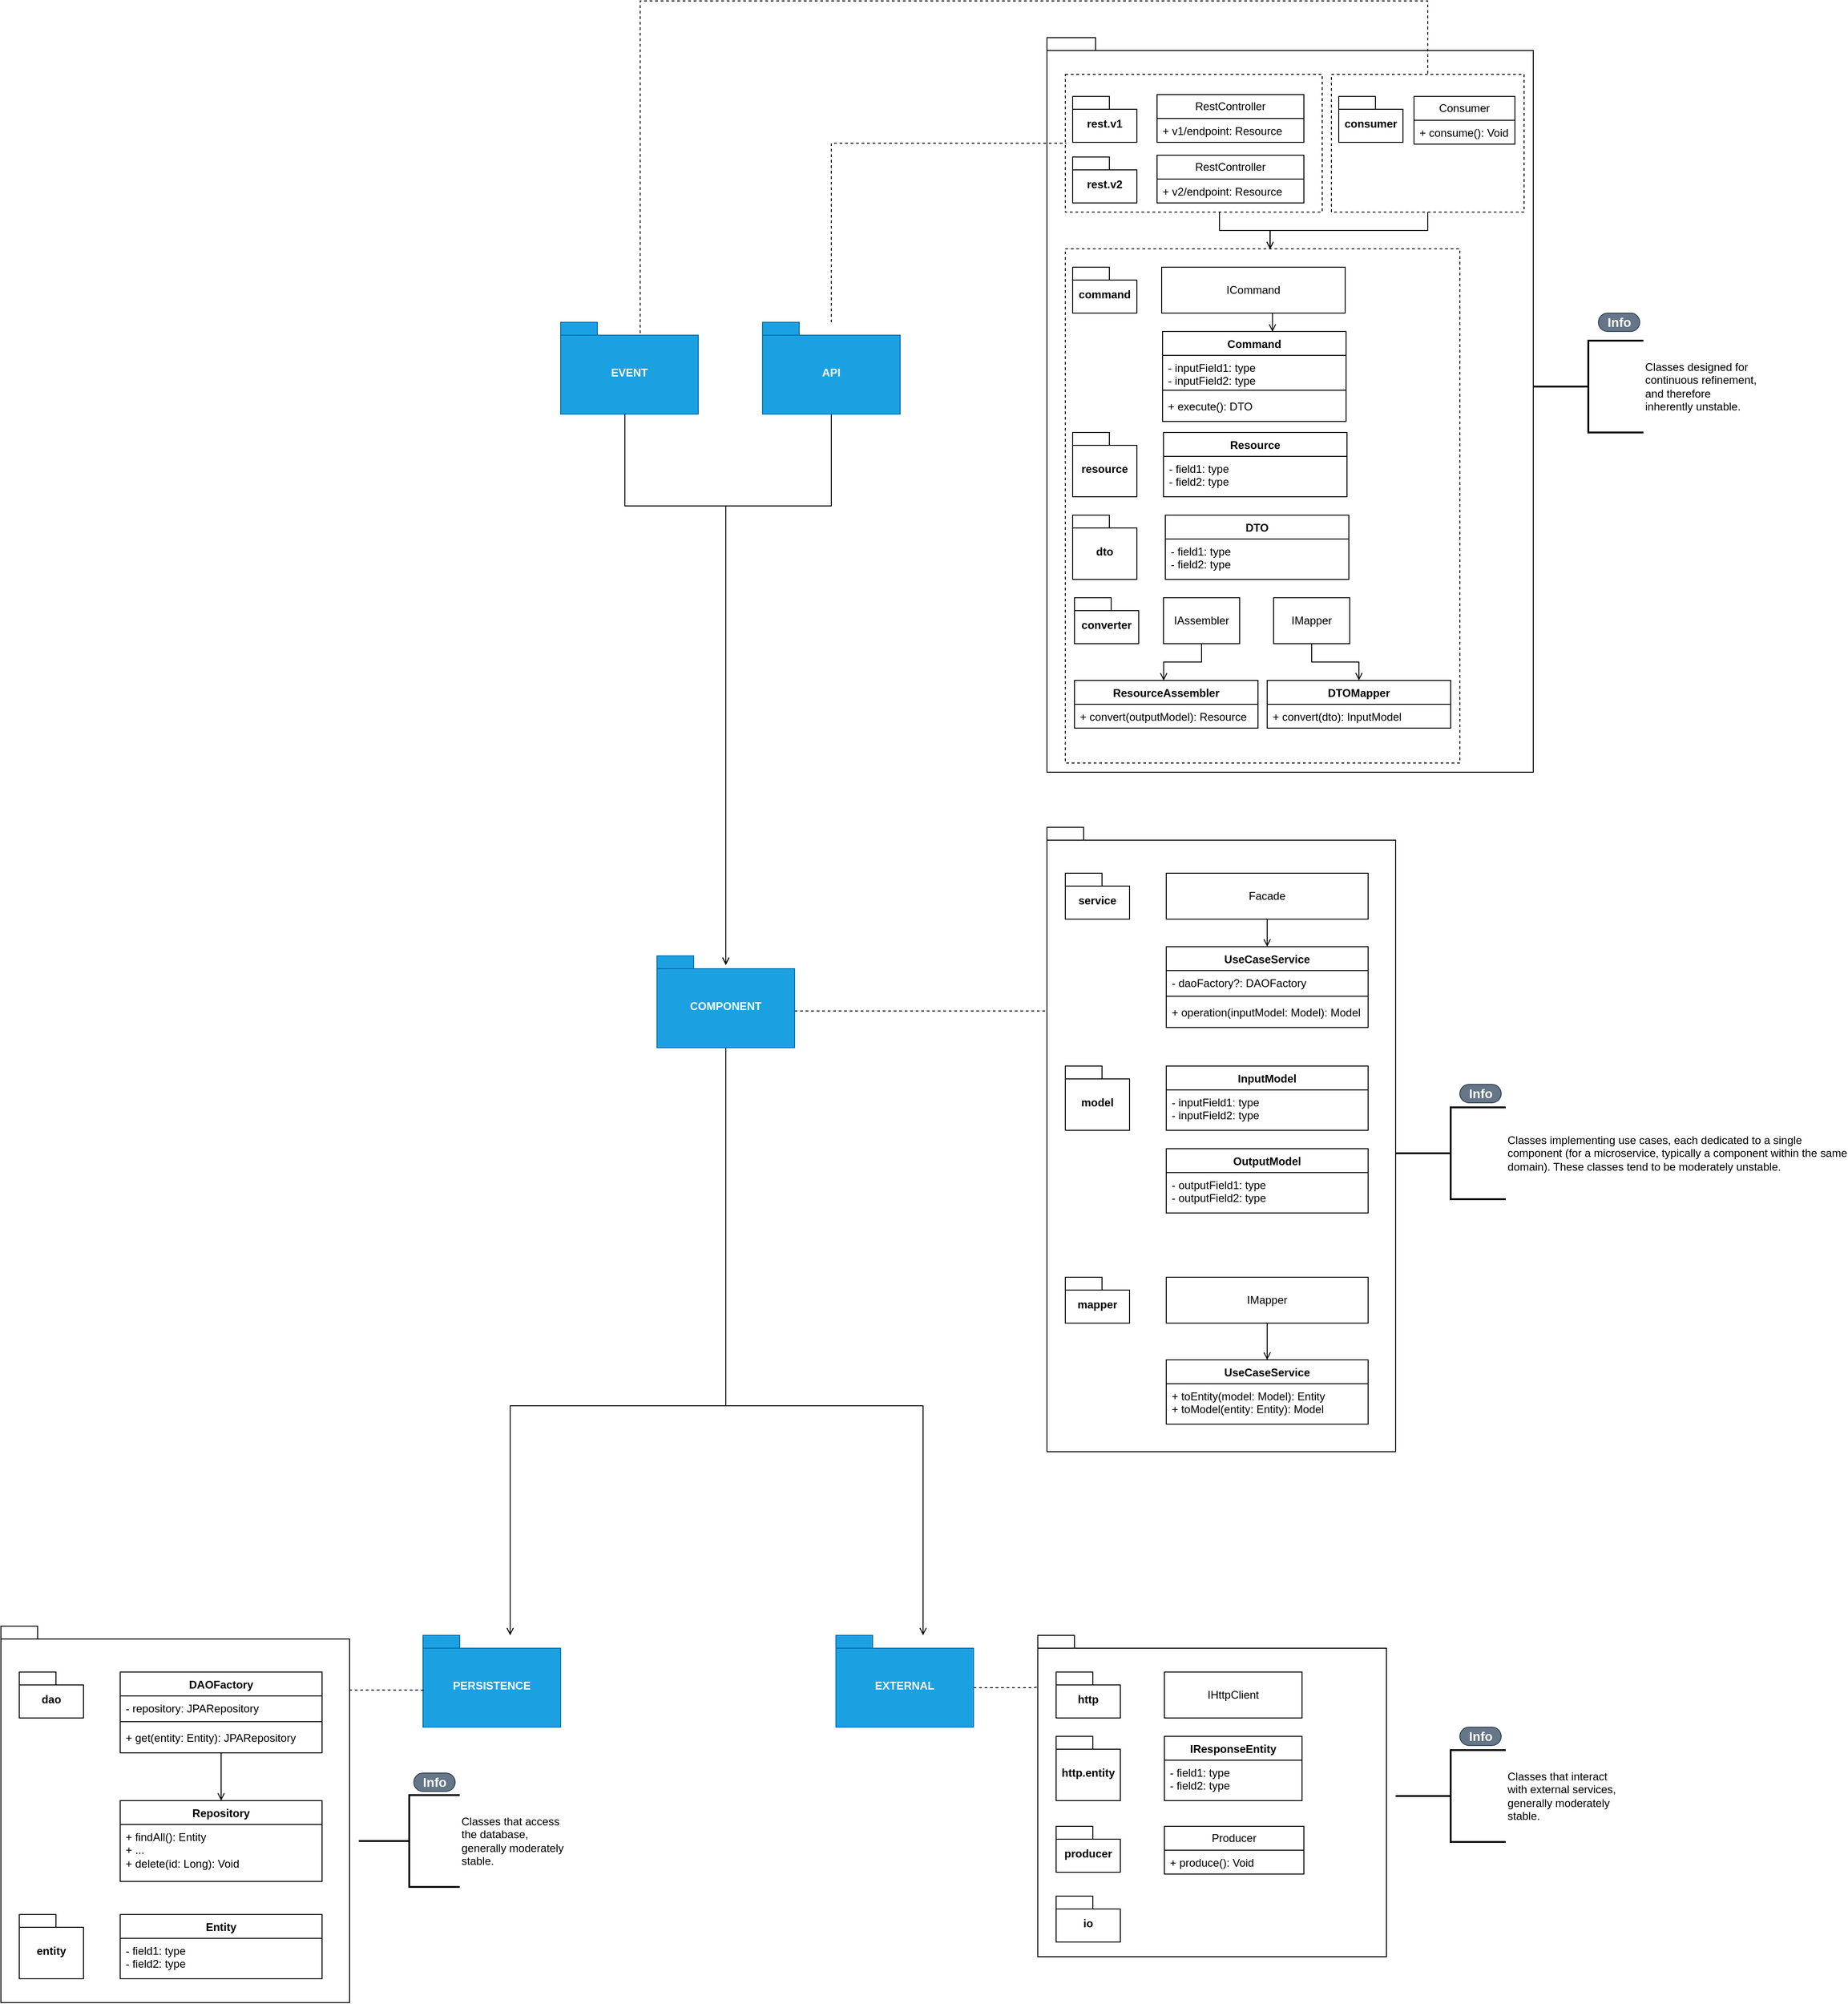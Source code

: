 <mxfile version="28.0.4">
  <diagram name="Pagina-1" id="-vVdBNsxXLUTpmMMnHD9">
    <mxGraphModel dx="6531" dy="5490" grid="1" gridSize="10" guides="1" tooltips="1" connect="1" arrows="1" fold="1" page="1" pageScale="1" pageWidth="827" pageHeight="1169" math="0" shadow="0">
      <root>
        <mxCell id="0" />
        <mxCell id="1" parent="0" />
        <mxCell id="L9ycZ2wKz4MPZfXjeffK-10" value="" style="edgeStyle=orthogonalEdgeStyle;rounded=0;orthogonalLoop=1;jettySize=auto;html=1;endArrow=open;endFill=0;exitX=0.5;exitY=1;exitDx=0;exitDy=0;exitPerimeter=0;" parent="1" source="L9ycZ2wKz4MPZfXjeffK-1" edge="1">
          <mxGeometry relative="1" as="geometry">
            <Array as="points">
              <mxPoint x="405" y="-1720" />
              <mxPoint x="290" y="-1720" />
            </Array>
            <mxPoint x="290" y="-1220" as="targetPoint" />
            <mxPoint x="451.25" y="-1790" as="sourcePoint" />
          </mxGeometry>
        </mxCell>
        <mxCell id="L9ycZ2wKz4MPZfXjeffK-1" value="API" style="shape=folder;fontStyle=1;spacingTop=10;tabWidth=40;tabHeight=14;tabPosition=left;html=1;whiteSpace=wrap;fillColor=#1ba1e2;strokeColor=#006EAF;fontColor=#ffffff;" parent="1" vertex="1">
          <mxGeometry x="330" y="-1920" width="150" height="100" as="geometry" />
        </mxCell>
        <mxCell id="L9ycZ2wKz4MPZfXjeffK-5" value="PERSISTENCE" style="shape=folder;fontStyle=1;spacingTop=10;tabWidth=40;tabHeight=14;tabPosition=left;html=1;whiteSpace=wrap;fillColor=#1ba1e2;strokeColor=#006EAF;fontColor=#ffffff;" parent="1" vertex="1">
          <mxGeometry x="-40" y="-490" width="150" height="100" as="geometry" />
        </mxCell>
        <mxCell id="L9ycZ2wKz4MPZfXjeffK-6" value="EXTERNAL" style="shape=folder;fontStyle=1;spacingTop=10;tabWidth=40;tabHeight=14;tabPosition=left;html=1;whiteSpace=wrap;fillColor=#1ba1e2;strokeColor=#006EAF;fontColor=#ffffff;" parent="1" vertex="1">
          <mxGeometry x="410" y="-490" width="150" height="100" as="geometry" />
        </mxCell>
        <mxCell id="L9ycZ2wKz4MPZfXjeffK-11" value="" style="edgeStyle=orthogonalEdgeStyle;rounded=0;orthogonalLoop=1;jettySize=auto;html=1;endArrow=open;endFill=0;" parent="1" source="L9ycZ2wKz4MPZfXjeffK-7" target="L9ycZ2wKz4MPZfXjeffK-5" edge="1">
          <mxGeometry relative="1" as="geometry">
            <Array as="points">
              <mxPoint x="290" y="-740" />
              <mxPoint x="55" y="-740" />
            </Array>
          </mxGeometry>
        </mxCell>
        <mxCell id="L9ycZ2wKz4MPZfXjeffK-12" style="edgeStyle=orthogonalEdgeStyle;rounded=0;orthogonalLoop=1;jettySize=auto;html=1;endArrow=open;endFill=0;" parent="1" source="L9ycZ2wKz4MPZfXjeffK-7" target="L9ycZ2wKz4MPZfXjeffK-6" edge="1">
          <mxGeometry relative="1" as="geometry">
            <Array as="points">
              <mxPoint x="290" y="-740" />
              <mxPoint x="505" y="-740" />
            </Array>
          </mxGeometry>
        </mxCell>
        <mxCell id="kY3cHxhV4RNwmErgkKas-16" style="edgeStyle=orthogonalEdgeStyle;rounded=0;orthogonalLoop=1;jettySize=auto;html=1;dashed=1;endArrow=none;endFill=0;" parent="1" source="L9ycZ2wKz4MPZfXjeffK-7" target="L9ycZ2wKz4MPZfXjeffK-62" edge="1">
          <mxGeometry relative="1" as="geometry">
            <Array as="points">
              <mxPoint x="610" y="-1170" />
              <mxPoint x="610" y="-1170" />
            </Array>
          </mxGeometry>
        </mxCell>
        <mxCell id="kY3cHxhV4RNwmErgkKas-17" value="EVENT" style="shape=folder;fontStyle=1;spacingTop=10;tabWidth=40;tabHeight=14;tabPosition=left;html=1;whiteSpace=wrap;fillColor=#1ba1e2;strokeColor=#006EAF;fontColor=#ffffff;" parent="1" vertex="1">
          <mxGeometry x="110" y="-1920" width="150" height="100" as="geometry" />
        </mxCell>
        <mxCell id="UTaYGyWFaG9Oa4qHJL6B-6" style="edgeStyle=orthogonalEdgeStyle;rounded=0;orthogonalLoop=1;jettySize=auto;html=1;dashed=1;endArrow=none;endFill=0;exitX=0;exitY=0;exitDx=150;exitDy=57;exitPerimeter=0;entryX=-0.002;entryY=0.161;entryDx=0;entryDy=0;entryPerimeter=0;" edge="1" parent="1" source="L9ycZ2wKz4MPZfXjeffK-6" target="kY3cHxhV4RNwmErgkKas-79">
          <mxGeometry relative="1" as="geometry">
            <Array as="points">
              <mxPoint x="626" y="-433" />
            </Array>
            <mxPoint x="330" y="-232" as="sourcePoint" />
            <mxPoint x="615" y="-232" as="targetPoint" />
          </mxGeometry>
        </mxCell>
        <mxCell id="UTaYGyWFaG9Oa4qHJL6B-7" style="edgeStyle=orthogonalEdgeStyle;rounded=0;orthogonalLoop=1;jettySize=auto;html=1;dashed=1;endArrow=none;endFill=0;exitX=0.999;exitY=0.099;exitDx=0;exitDy=0;exitPerimeter=0;entryX=0.006;entryY=0.307;entryDx=0;entryDy=0;entryPerimeter=0;" edge="1" parent="1">
          <mxGeometry relative="1" as="geometry">
            <Array as="points">
              <mxPoint x="-80" y="-431" />
              <mxPoint x="-80" y="-431" />
            </Array>
            <mxPoint x="-120.38" y="-430.41" as="sourcePoint" />
            <mxPoint x="-39.1" y="-430.3" as="targetPoint" />
          </mxGeometry>
        </mxCell>
        <mxCell id="UTaYGyWFaG9Oa4qHJL6B-15" value="" style="group" vertex="1" connectable="0" parent="1">
          <mxGeometry x="640" y="-2230" width="650" height="800" as="geometry" />
        </mxCell>
        <mxCell id="L9ycZ2wKz4MPZfXjeffK-14" value="" style="shape=folder;fontStyle=1;spacingTop=10;tabWidth=40;tabHeight=14;tabPosition=left;html=1;whiteSpace=wrap;" parent="UTaYGyWFaG9Oa4qHJL6B-15" vertex="1">
          <mxGeometry width="530" height="800" as="geometry" />
        </mxCell>
        <mxCell id="L9ycZ2wKz4MPZfXjeffK-48" value="" style="edgeStyle=orthogonalEdgeStyle;rounded=0;orthogonalLoop=1;jettySize=auto;html=1;entryX=0.519;entryY=0.001;entryDx=0;entryDy=0;entryPerimeter=0;endArrow=open;endFill=0;" parent="UTaYGyWFaG9Oa4qHJL6B-15" source="L9ycZ2wKz4MPZfXjeffK-47" target="L9ycZ2wKz4MPZfXjeffK-46" edge="1">
          <mxGeometry relative="1" as="geometry">
            <Array as="points">
              <mxPoint x="188" y="210" />
              <mxPoint x="243" y="210" />
            </Array>
          </mxGeometry>
        </mxCell>
        <mxCell id="L9ycZ2wKz4MPZfXjeffK-47" value="" style="verticalLabelPosition=bottom;verticalAlign=top;html=1;shape=mxgraph.basic.rect;fillColor2=none;strokeWidth=1;size=20;indent=5;fillColor=none;dashed=1;" parent="UTaYGyWFaG9Oa4qHJL6B-15" vertex="1">
          <mxGeometry x="20" y="40" width="280" height="150" as="geometry" />
        </mxCell>
        <mxCell id="L9ycZ2wKz4MPZfXjeffK-46" value="" style="verticalLabelPosition=bottom;verticalAlign=top;html=1;shape=mxgraph.basic.rect;fillColor2=none;strokeWidth=1;size=20;indent=5;fillColor=none;dashed=1;" parent="UTaYGyWFaG9Oa4qHJL6B-15" vertex="1">
          <mxGeometry x="20" y="230" width="430" height="560" as="geometry" />
        </mxCell>
        <mxCell id="L9ycZ2wKz4MPZfXjeffK-53" value="" style="edgeStyle=orthogonalEdgeStyle;rounded=0;orthogonalLoop=1;jettySize=auto;html=1;entryX=0.485;entryY=0.003;entryDx=0;entryDy=0;entryPerimeter=0;endArrow=open;endFill=0;" parent="UTaYGyWFaG9Oa4qHJL6B-15" edge="1">
          <mxGeometry relative="1" as="geometry">
            <mxPoint x="247" y="300" as="sourcePoint" />
            <mxPoint x="245.75" y="320.294" as="targetPoint" />
          </mxGeometry>
        </mxCell>
        <mxCell id="L9ycZ2wKz4MPZfXjeffK-15" value="ICommand" style="html=1;whiteSpace=wrap;" parent="UTaYGyWFaG9Oa4qHJL6B-15" vertex="1">
          <mxGeometry x="125" y="250" width="200" height="50" as="geometry" />
        </mxCell>
        <mxCell id="L9ycZ2wKz4MPZfXjeffK-16" value="RestController" style="swimlane;fontStyle=0;childLayout=stackLayout;horizontal=1;startSize=26;fillColor=none;horizontalStack=0;resizeParent=1;resizeParentMax=0;resizeLast=0;collapsible=1;marginBottom=0;whiteSpace=wrap;html=1;" parent="UTaYGyWFaG9Oa4qHJL6B-15" vertex="1">
          <mxGeometry x="120" y="62" width="160" height="52" as="geometry">
            <mxRectangle x="860" y="-490" width="100" height="30" as="alternateBounds" />
          </mxGeometry>
        </mxCell>
        <mxCell id="L9ycZ2wKz4MPZfXjeffK-17" value="+ v1/endpoint: Resource" style="text;strokeColor=none;fillColor=none;align=left;verticalAlign=top;spacingLeft=4;spacingRight=4;overflow=hidden;rotatable=0;points=[[0,0.5],[1,0.5]];portConstraint=eastwest;whiteSpace=wrap;html=1;" parent="L9ycZ2wKz4MPZfXjeffK-16" vertex="1">
          <mxGeometry y="26" width="160" height="26" as="geometry" />
        </mxCell>
        <mxCell id="L9ycZ2wKz4MPZfXjeffK-20" value="rest.v1" style="shape=folder;fontStyle=1;spacingTop=10;tabWidth=40;tabHeight=14;tabPosition=left;html=1;whiteSpace=wrap;" parent="UTaYGyWFaG9Oa4qHJL6B-15" vertex="1">
          <mxGeometry x="28" y="64" width="70" height="50" as="geometry" />
        </mxCell>
        <mxCell id="L9ycZ2wKz4MPZfXjeffK-22" value="rest.v2" style="shape=folder;fontStyle=1;spacingTop=10;tabWidth=40;tabHeight=14;tabPosition=left;html=1;whiteSpace=wrap;" parent="UTaYGyWFaG9Oa4qHJL6B-15" vertex="1">
          <mxGeometry x="28" y="130" width="70" height="50" as="geometry" />
        </mxCell>
        <mxCell id="L9ycZ2wKz4MPZfXjeffK-23" value="command" style="shape=folder;fontStyle=1;spacingTop=10;tabWidth=40;tabHeight=14;tabPosition=left;html=1;whiteSpace=wrap;" parent="UTaYGyWFaG9Oa4qHJL6B-15" vertex="1">
          <mxGeometry x="28" y="250" width="70" height="50" as="geometry" />
        </mxCell>
        <mxCell id="L9ycZ2wKz4MPZfXjeffK-24" value="RestController" style="swimlane;fontStyle=0;childLayout=stackLayout;horizontal=1;startSize=26;fillColor=none;horizontalStack=0;resizeParent=1;resizeParentMax=0;resizeLast=0;collapsible=1;marginBottom=0;whiteSpace=wrap;html=1;" parent="UTaYGyWFaG9Oa4qHJL6B-15" vertex="1">
          <mxGeometry x="120" y="128" width="160" height="52" as="geometry">
            <mxRectangle x="860" y="-490" width="100" height="30" as="alternateBounds" />
          </mxGeometry>
        </mxCell>
        <mxCell id="L9ycZ2wKz4MPZfXjeffK-25" value="+ v2/endpoint: Resource" style="text;strokeColor=none;fillColor=none;align=left;verticalAlign=top;spacingLeft=4;spacingRight=4;overflow=hidden;rotatable=0;points=[[0,0.5],[1,0.5]];portConstraint=eastwest;whiteSpace=wrap;html=1;" parent="L9ycZ2wKz4MPZfXjeffK-24" vertex="1">
          <mxGeometry y="26" width="160" height="26" as="geometry" />
        </mxCell>
        <mxCell id="L9ycZ2wKz4MPZfXjeffK-28" value="resource" style="shape=folder;fontStyle=1;spacingTop=10;tabWidth=40;tabHeight=14;tabPosition=left;html=1;whiteSpace=wrap;" parent="UTaYGyWFaG9Oa4qHJL6B-15" vertex="1">
          <mxGeometry x="28" y="430" width="70" height="70" as="geometry" />
        </mxCell>
        <mxCell id="L9ycZ2wKz4MPZfXjeffK-29" value="converter" style="shape=folder;fontStyle=1;spacingTop=10;tabWidth=40;tabHeight=14;tabPosition=left;html=1;whiteSpace=wrap;" parent="UTaYGyWFaG9Oa4qHJL6B-15" vertex="1">
          <mxGeometry x="30" y="610" width="70" height="50" as="geometry" />
        </mxCell>
        <mxCell id="L9ycZ2wKz4MPZfXjeffK-35" value="" style="edgeStyle=orthogonalEdgeStyle;rounded=0;orthogonalLoop=1;jettySize=auto;html=1;entryX=0.486;entryY=0.005;entryDx=0;entryDy=0;entryPerimeter=0;endArrow=open;endFill=0;" parent="UTaYGyWFaG9Oa4qHJL6B-15" source="L9ycZ2wKz4MPZfXjeffK-30" target="L9ycZ2wKz4MPZfXjeffK-31" edge="1">
          <mxGeometry relative="1" as="geometry" />
        </mxCell>
        <mxCell id="UTaYGyWFaG9Oa4qHJL6B-28" style="edgeStyle=orthogonalEdgeStyle;rounded=0;orthogonalLoop=1;jettySize=auto;html=1;endArrow=open;endFill=0;exitX=0.5;exitY=1;exitDx=0;exitDy=0;" edge="1" parent="UTaYGyWFaG9Oa4qHJL6B-15" source="UTaYGyWFaG9Oa4qHJL6B-51" target="UTaYGyWFaG9Oa4qHJL6B-26">
          <mxGeometry relative="1" as="geometry" />
        </mxCell>
        <mxCell id="L9ycZ2wKz4MPZfXjeffK-30" value="IAssembler" style="html=1;whiteSpace=wrap;" parent="UTaYGyWFaG9Oa4qHJL6B-15" vertex="1">
          <mxGeometry x="127" y="610" width="83" height="50" as="geometry" />
        </mxCell>
        <mxCell id="L9ycZ2wKz4MPZfXjeffK-31" value="ResourceAssembler" style="swimlane;fontStyle=1;align=center;verticalAlign=top;childLayout=stackLayout;horizontal=1;startSize=26;horizontalStack=0;resizeParent=1;resizeParentMax=0;resizeLast=0;collapsible=1;marginBottom=0;whiteSpace=wrap;html=1;" parent="UTaYGyWFaG9Oa4qHJL6B-15" vertex="1">
          <mxGeometry x="30" y="700" width="200" height="52" as="geometry" />
        </mxCell>
        <mxCell id="L9ycZ2wKz4MPZfXjeffK-34" value="+ convert(outputModel): Resource" style="text;strokeColor=none;fillColor=none;align=left;verticalAlign=top;spacingLeft=4;spacingRight=4;overflow=hidden;rotatable=0;points=[[0,0.5],[1,0.5]];portConstraint=eastwest;whiteSpace=wrap;html=1;" parent="L9ycZ2wKz4MPZfXjeffK-31" vertex="1">
          <mxGeometry y="26" width="200" height="26" as="geometry" />
        </mxCell>
        <mxCell id="L9ycZ2wKz4MPZfXjeffK-41" value="Resource" style="swimlane;fontStyle=1;align=center;verticalAlign=top;childLayout=stackLayout;horizontal=1;startSize=26;horizontalStack=0;resizeParent=1;resizeParentMax=0;resizeLast=0;collapsible=1;marginBottom=0;whiteSpace=wrap;html=1;" parent="UTaYGyWFaG9Oa4qHJL6B-15" vertex="1">
          <mxGeometry x="127" y="430" width="200" height="70" as="geometry" />
        </mxCell>
        <mxCell id="L9ycZ2wKz4MPZfXjeffK-42" value="- field1: type&lt;div&gt;- field2: type&lt;/div&gt;" style="text;strokeColor=none;fillColor=none;align=left;verticalAlign=top;spacingLeft=4;spacingRight=4;overflow=hidden;rotatable=0;points=[[0,0.5],[1,0.5]];portConstraint=eastwest;whiteSpace=wrap;html=1;" parent="L9ycZ2wKz4MPZfXjeffK-41" vertex="1">
          <mxGeometry y="26" width="200" height="44" as="geometry" />
        </mxCell>
        <mxCell id="L9ycZ2wKz4MPZfXjeffK-51" value="Command" style="swimlane;fontStyle=1;align=center;verticalAlign=top;childLayout=stackLayout;horizontal=1;startSize=26;horizontalStack=0;resizeParent=1;resizeParentMax=0;resizeLast=0;collapsible=1;marginBottom=0;whiteSpace=wrap;html=1;" parent="UTaYGyWFaG9Oa4qHJL6B-15" vertex="1">
          <mxGeometry x="126" y="320" width="200" height="98" as="geometry" />
        </mxCell>
        <mxCell id="L9ycZ2wKz4MPZfXjeffK-52" value="- inputField1: type&lt;div&gt;-&amp;nbsp;&lt;span style=&quot;background-color: transparent; color: light-dark(rgb(0, 0, 0), rgb(255, 255, 255));&quot;&gt;inputField2&lt;/span&gt;&lt;span style=&quot;background-color: transparent; color: light-dark(rgb(0, 0, 0), rgb(255, 255, 255));&quot;&gt;: type&lt;/span&gt;&lt;/div&gt;" style="text;strokeColor=none;fillColor=none;align=left;verticalAlign=top;spacingLeft=4;spacingRight=4;overflow=hidden;rotatable=0;points=[[0,0.5],[1,0.5]];portConstraint=eastwest;whiteSpace=wrap;html=1;" parent="L9ycZ2wKz4MPZfXjeffK-51" vertex="1">
          <mxGeometry y="26" width="200" height="34" as="geometry" />
        </mxCell>
        <mxCell id="L9ycZ2wKz4MPZfXjeffK-61" value="" style="line;strokeWidth=1;fillColor=none;align=left;verticalAlign=middle;spacingTop=-1;spacingLeft=3;spacingRight=3;rotatable=0;labelPosition=right;points=[];portConstraint=eastwest;strokeColor=inherit;" parent="L9ycZ2wKz4MPZfXjeffK-51" vertex="1">
          <mxGeometry y="60" width="200" height="8" as="geometry" />
        </mxCell>
        <mxCell id="L9ycZ2wKz4MPZfXjeffK-60" value="+ execute(): DTO" style="text;strokeColor=none;fillColor=none;align=left;verticalAlign=top;spacingLeft=4;spacingRight=4;overflow=hidden;rotatable=0;points=[[0,0.5],[1,0.5]];portConstraint=eastwest;whiteSpace=wrap;html=1;" parent="L9ycZ2wKz4MPZfXjeffK-51" vertex="1">
          <mxGeometry y="68" width="200" height="30" as="geometry" />
        </mxCell>
        <mxCell id="L9ycZ2wKz4MPZfXjeffK-70" value="dto" style="shape=folder;fontStyle=1;spacingTop=10;tabWidth=40;tabHeight=14;tabPosition=left;html=1;whiteSpace=wrap;" parent="UTaYGyWFaG9Oa4qHJL6B-15" vertex="1">
          <mxGeometry x="28" y="520" width="70" height="70" as="geometry" />
        </mxCell>
        <mxCell id="L9ycZ2wKz4MPZfXjeffK-88" value="DTO" style="swimlane;fontStyle=1;align=center;verticalAlign=top;childLayout=stackLayout;horizontal=1;startSize=26;horizontalStack=0;resizeParent=1;resizeParentMax=0;resizeLast=0;collapsible=1;marginBottom=0;whiteSpace=wrap;html=1;" parent="UTaYGyWFaG9Oa4qHJL6B-15" vertex="1">
          <mxGeometry x="129" y="520" width="200" height="70" as="geometry" />
        </mxCell>
        <mxCell id="L9ycZ2wKz4MPZfXjeffK-89" value="- field1: type&lt;div&gt;- field2: type&lt;/div&gt;" style="text;strokeColor=none;fillColor=none;align=left;verticalAlign=top;spacingLeft=4;spacingRight=4;overflow=hidden;rotatable=0;points=[[0,0.5],[1,0.5]];portConstraint=eastwest;whiteSpace=wrap;html=1;" parent="L9ycZ2wKz4MPZfXjeffK-88" vertex="1">
          <mxGeometry y="26" width="200" height="44" as="geometry" />
        </mxCell>
        <mxCell id="UTaYGyWFaG9Oa4qHJL6B-26" value="DTOMapper" style="swimlane;fontStyle=1;align=center;verticalAlign=top;childLayout=stackLayout;horizontal=1;startSize=26;horizontalStack=0;resizeParent=1;resizeParentMax=0;resizeLast=0;collapsible=1;marginBottom=0;whiteSpace=wrap;html=1;" vertex="1" parent="UTaYGyWFaG9Oa4qHJL6B-15">
          <mxGeometry x="240" y="700" width="200" height="52" as="geometry" />
        </mxCell>
        <mxCell id="UTaYGyWFaG9Oa4qHJL6B-27" value="+ convert(dto): InputModel" style="text;strokeColor=none;fillColor=none;align=left;verticalAlign=top;spacingLeft=4;spacingRight=4;overflow=hidden;rotatable=0;points=[[0,0.5],[1,0.5]];portConstraint=eastwest;whiteSpace=wrap;html=1;" vertex="1" parent="UTaYGyWFaG9Oa4qHJL6B-26">
          <mxGeometry y="26" width="200" height="26" as="geometry" />
        </mxCell>
        <mxCell id="UTaYGyWFaG9Oa4qHJL6B-51" value="IMapper" style="html=1;whiteSpace=wrap;" vertex="1" parent="UTaYGyWFaG9Oa4qHJL6B-15">
          <mxGeometry x="247" y="610" width="83" height="50" as="geometry" />
        </mxCell>
        <mxCell id="UTaYGyWFaG9Oa4qHJL6B-53" value="" style="verticalLabelPosition=bottom;verticalAlign=top;html=1;shape=mxgraph.basic.rect;fillColor2=none;strokeWidth=1;size=20;indent=5;fillColor=none;dashed=1;" vertex="1" parent="UTaYGyWFaG9Oa4qHJL6B-15">
          <mxGeometry x="310" y="40" width="210" height="150" as="geometry" />
        </mxCell>
        <mxCell id="UTaYGyWFaG9Oa4qHJL6B-54" value="Consumer" style="swimlane;fontStyle=0;childLayout=stackLayout;horizontal=1;startSize=26;horizontalStack=0;resizeParent=1;resizeParentMax=0;resizeLast=0;collapsible=1;marginBottom=0;whiteSpace=wrap;html=1;" vertex="1" parent="UTaYGyWFaG9Oa4qHJL6B-15">
          <mxGeometry x="400" y="64" width="110" height="52" as="geometry">
            <mxRectangle x="170" y="64" width="100" height="30" as="alternateBounds" />
          </mxGeometry>
        </mxCell>
        <mxCell id="UTaYGyWFaG9Oa4qHJL6B-55" value="+ consume(): Void" style="text;align=left;verticalAlign=top;spacingLeft=4;spacingRight=4;overflow=hidden;rotatable=0;points=[[0,0.5],[1,0.5]];portConstraint=eastwest;whiteSpace=wrap;html=1;" vertex="1" parent="UTaYGyWFaG9Oa4qHJL6B-54">
          <mxGeometry y="26" width="110" height="26" as="geometry" />
        </mxCell>
        <mxCell id="UTaYGyWFaG9Oa4qHJL6B-56" value="consumer" style="shape=folder;fontStyle=1;spacingTop=10;tabWidth=40;tabHeight=14;tabPosition=left;html=1;whiteSpace=wrap;" vertex="1" parent="UTaYGyWFaG9Oa4qHJL6B-15">
          <mxGeometry x="318" y="64" width="70" height="50" as="geometry" />
        </mxCell>
        <mxCell id="UTaYGyWFaG9Oa4qHJL6B-57" style="edgeStyle=orthogonalEdgeStyle;rounded=0;orthogonalLoop=1;jettySize=auto;html=1;entryX=0.519;entryY=0.001;entryDx=0;entryDy=0;entryPerimeter=0;endArrow=open;endFill=0;" edge="1" parent="UTaYGyWFaG9Oa4qHJL6B-15" source="UTaYGyWFaG9Oa4qHJL6B-53" target="L9ycZ2wKz4MPZfXjeffK-46">
          <mxGeometry relative="1" as="geometry" />
        </mxCell>
        <mxCell id="UTaYGyWFaG9Oa4qHJL6B-58" value="" style="group" vertex="1" connectable="0" parent="UTaYGyWFaG9Oa4qHJL6B-15">
          <mxGeometry x="530" y="300" width="120" height="130" as="geometry" />
        </mxCell>
        <mxCell id="L9ycZ2wKz4MPZfXjeffK-54" value="Classes designed for continuous refinement, and therefore inherently unstable.&amp;nbsp;" style="strokeWidth=2;html=1;shape=mxgraph.flowchart.annotation_2;align=left;labelPosition=right;pointerEvents=1;whiteSpace=wrap;" parent="UTaYGyWFaG9Oa4qHJL6B-58" vertex="1">
          <mxGeometry y="30" width="120" height="100" as="geometry" />
        </mxCell>
        <mxCell id="UTaYGyWFaG9Oa4qHJL6B-14" value="Info" style="rounded=1;whiteSpace=wrap;html=1;arcSize=50;strokeColor=#314354;strokeWidth=1;fillColor=#647687;whiteSpace=wrap;align=left;verticalAlign=middle;spacingLeft=0;fontStyle=1;fontSize=14;spacing=10;fontColor=#ffffff;container=0;" vertex="1" parent="UTaYGyWFaG9Oa4qHJL6B-58">
          <mxGeometry x="71" width="45" height="20" as="geometry" />
        </mxCell>
        <mxCell id="UTaYGyWFaG9Oa4qHJL6B-21" value="" style="group" vertex="1" connectable="0" parent="1">
          <mxGeometry x="-500" y="-500" width="500" height="410" as="geometry" />
        </mxCell>
        <mxCell id="kY3cHxhV4RNwmErgkKas-54" value="" style="shape=folder;fontStyle=1;spacingTop=10;tabWidth=40;tabHeight=14;tabPosition=left;html=1;whiteSpace=wrap;" parent="UTaYGyWFaG9Oa4qHJL6B-21" vertex="1">
          <mxGeometry width="380" height="410" as="geometry" />
        </mxCell>
        <mxCell id="kY3cHxhV4RNwmErgkKas-56" value="dao" style="shape=folder;fontStyle=1;spacingTop=10;tabWidth=40;tabHeight=14;tabPosition=left;html=1;whiteSpace=wrap;" parent="UTaYGyWFaG9Oa4qHJL6B-21" vertex="1">
          <mxGeometry x="20" y="50" width="70" height="50" as="geometry" />
        </mxCell>
        <mxCell id="kY3cHxhV4RNwmErgkKas-58" value="entity" style="shape=folder;fontStyle=1;spacingTop=10;tabWidth=40;tabHeight=14;tabPosition=left;html=1;whiteSpace=wrap;" parent="UTaYGyWFaG9Oa4qHJL6B-21" vertex="1">
          <mxGeometry x="20" y="314" width="70" height="70" as="geometry" />
        </mxCell>
        <mxCell id="kY3cHxhV4RNwmErgkKas-77" style="edgeStyle=orthogonalEdgeStyle;rounded=0;orthogonalLoop=1;jettySize=auto;html=1;endArrow=open;endFill=0;" parent="UTaYGyWFaG9Oa4qHJL6B-21" source="kY3cHxhV4RNwmErgkKas-61" target="kY3cHxhV4RNwmErgkKas-73" edge="1">
          <mxGeometry relative="1" as="geometry" />
        </mxCell>
        <mxCell id="kY3cHxhV4RNwmErgkKas-61" value="DAOFactory" style="swimlane;fontStyle=1;align=center;verticalAlign=top;childLayout=stackLayout;horizontal=1;startSize=26;horizontalStack=0;resizeParent=1;resizeParentMax=0;resizeLast=0;collapsible=1;marginBottom=0;whiteSpace=wrap;html=1;" parent="UTaYGyWFaG9Oa4qHJL6B-21" vertex="1">
          <mxGeometry x="130" y="50" width="220" height="88" as="geometry" />
        </mxCell>
        <mxCell id="kY3cHxhV4RNwmErgkKas-62" value="- repository: JPARepository" style="text;strokeColor=none;fillColor=none;align=left;verticalAlign=top;spacingLeft=4;spacingRight=4;overflow=hidden;rotatable=0;points=[[0,0.5],[1,0.5]];portConstraint=eastwest;whiteSpace=wrap;html=1;" parent="kY3cHxhV4RNwmErgkKas-61" vertex="1">
          <mxGeometry y="26" width="220" height="24" as="geometry" />
        </mxCell>
        <mxCell id="kY3cHxhV4RNwmErgkKas-63" value="" style="line;strokeWidth=1;fillColor=none;align=left;verticalAlign=middle;spacingTop=-1;spacingLeft=3;spacingRight=3;rotatable=0;labelPosition=right;points=[];portConstraint=eastwest;strokeColor=inherit;" parent="kY3cHxhV4RNwmErgkKas-61" vertex="1">
          <mxGeometry y="50" width="220" height="8" as="geometry" />
        </mxCell>
        <mxCell id="kY3cHxhV4RNwmErgkKas-64" value="+ get(entity: Entity): JPARepository" style="text;strokeColor=none;fillColor=none;align=left;verticalAlign=top;spacingLeft=4;spacingRight=4;overflow=hidden;rotatable=0;points=[[0,0.5],[1,0.5]];portConstraint=eastwest;whiteSpace=wrap;html=1;" parent="kY3cHxhV4RNwmErgkKas-61" vertex="1">
          <mxGeometry y="58" width="220" height="30" as="geometry" />
        </mxCell>
        <mxCell id="kY3cHxhV4RNwmErgkKas-65" value="Entity" style="swimlane;fontStyle=1;align=center;verticalAlign=top;childLayout=stackLayout;horizontal=1;startSize=26;horizontalStack=0;resizeParent=1;resizeParentMax=0;resizeLast=0;collapsible=1;marginBottom=0;whiteSpace=wrap;html=1;" parent="UTaYGyWFaG9Oa4qHJL6B-21" vertex="1">
          <mxGeometry x="130" y="314" width="220" height="70" as="geometry" />
        </mxCell>
        <mxCell id="kY3cHxhV4RNwmErgkKas-66" value="- field1: type&lt;div&gt;- f&lt;span style=&quot;background-color: transparent; color: light-dark(rgb(0, 0, 0), rgb(255, 255, 255));&quot;&gt;ield2&lt;/span&gt;&lt;span style=&quot;background-color: transparent; color: light-dark(rgb(0, 0, 0), rgb(255, 255, 255));&quot;&gt;: type&lt;/span&gt;&lt;/div&gt;" style="text;strokeColor=none;fillColor=none;align=left;verticalAlign=top;spacingLeft=4;spacingRight=4;overflow=hidden;rotatable=0;points=[[0,0.5],[1,0.5]];portConstraint=eastwest;whiteSpace=wrap;html=1;" parent="kY3cHxhV4RNwmErgkKas-65" vertex="1">
          <mxGeometry y="26" width="220" height="44" as="geometry" />
        </mxCell>
        <mxCell id="kY3cHxhV4RNwmErgkKas-73" value="Repository" style="swimlane;fontStyle=1;align=center;verticalAlign=top;childLayout=stackLayout;horizontal=1;startSize=26;horizontalStack=0;resizeParent=1;resizeParentMax=0;resizeLast=0;collapsible=1;marginBottom=0;whiteSpace=wrap;html=1;" parent="UTaYGyWFaG9Oa4qHJL6B-21" vertex="1">
          <mxGeometry x="130" y="190" width="220" height="88" as="geometry" />
        </mxCell>
        <mxCell id="kY3cHxhV4RNwmErgkKas-76" value="+ findAll(): Entity&lt;div&gt;+ ...&lt;/div&gt;&lt;div&gt;+ delete(id: Long): Void&lt;/div&gt;" style="text;strokeColor=none;fillColor=none;align=left;verticalAlign=top;spacingLeft=4;spacingRight=4;overflow=hidden;rotatable=0;points=[[0,0.5],[1,0.5]];portConstraint=eastwest;whiteSpace=wrap;html=1;" parent="kY3cHxhV4RNwmErgkKas-73" vertex="1">
          <mxGeometry y="26" width="220" height="62" as="geometry" />
        </mxCell>
        <mxCell id="UTaYGyWFaG9Oa4qHJL6B-60" value="" style="group" vertex="1" connectable="0" parent="UTaYGyWFaG9Oa4qHJL6B-21">
          <mxGeometry x="390" y="160" width="110" height="124" as="geometry" />
        </mxCell>
        <mxCell id="kY3cHxhV4RNwmErgkKas-57" value="Classes that access the database, generally moderately stable." style="strokeWidth=2;html=1;shape=mxgraph.flowchart.annotation_2;align=left;labelPosition=right;pointerEvents=1;whiteSpace=wrap;" parent="UTaYGyWFaG9Oa4qHJL6B-60" vertex="1">
          <mxGeometry y="24" width="110" height="100" as="geometry" />
        </mxCell>
        <mxCell id="UTaYGyWFaG9Oa4qHJL6B-17" value="Info" style="rounded=1;whiteSpace=wrap;html=1;arcSize=50;strokeColor=#314354;strokeWidth=1;fillColor=#647687;whiteSpace=wrap;align=left;verticalAlign=middle;spacingLeft=0;fontStyle=1;fontSize=14;spacing=10;fontColor=#ffffff;" vertex="1" parent="UTaYGyWFaG9Oa4qHJL6B-60">
          <mxGeometry x="60" width="45" height="20" as="geometry" />
        </mxCell>
        <mxCell id="UTaYGyWFaG9Oa4qHJL6B-22" value="" style="group" vertex="1" connectable="0" parent="1">
          <mxGeometry x="630" y="-490" width="510" height="350" as="geometry" />
        </mxCell>
        <mxCell id="kY3cHxhV4RNwmErgkKas-79" value="" style="shape=folder;fontStyle=1;spacingTop=10;tabWidth=40;tabHeight=14;tabPosition=left;html=1;whiteSpace=wrap;" parent="UTaYGyWFaG9Oa4qHJL6B-22" vertex="1">
          <mxGeometry width="380" height="350" as="geometry" />
        </mxCell>
        <mxCell id="kY3cHxhV4RNwmErgkKas-80" value="io" style="shape=folder;fontStyle=1;spacingTop=10;tabWidth=40;tabHeight=14;tabPosition=left;html=1;whiteSpace=wrap;" parent="UTaYGyWFaG9Oa4qHJL6B-22" vertex="1">
          <mxGeometry x="20" y="284" width="70" height="50" as="geometry" />
        </mxCell>
        <mxCell id="7TCIBlmL7g6_WKHloara-1" value="http" style="shape=folder;fontStyle=1;spacingTop=10;tabWidth=40;tabHeight=14;tabPosition=left;html=1;whiteSpace=wrap;" parent="UTaYGyWFaG9Oa4qHJL6B-22" vertex="1">
          <mxGeometry x="20" y="40" width="70" height="50" as="geometry" />
        </mxCell>
        <mxCell id="7TCIBlmL7g6_WKHloara-2" value="producer" style="shape=folder;fontStyle=1;spacingTop=10;tabWidth=40;tabHeight=14;tabPosition=left;html=1;whiteSpace=wrap;" parent="UTaYGyWFaG9Oa4qHJL6B-22" vertex="1">
          <mxGeometry x="20" y="208" width="70" height="50" as="geometry" />
        </mxCell>
        <mxCell id="7TCIBlmL7g6_WKHloara-4" value="http.entity" style="shape=folder;fontStyle=1;spacingTop=10;tabWidth=40;tabHeight=14;tabPosition=left;html=1;whiteSpace=wrap;" parent="UTaYGyWFaG9Oa4qHJL6B-22" vertex="1">
          <mxGeometry x="20" y="110" width="70" height="70" as="geometry" />
        </mxCell>
        <mxCell id="UTaYGyWFaG9Oa4qHJL6B-1" value="IResponseEntity" style="swimlane;fontStyle=1;align=center;verticalAlign=top;childLayout=stackLayout;horizontal=1;startSize=26;horizontalStack=0;resizeParent=1;resizeParentMax=0;resizeLast=0;collapsible=1;marginBottom=0;whiteSpace=wrap;html=1;" vertex="1" parent="UTaYGyWFaG9Oa4qHJL6B-22">
          <mxGeometry x="138" y="110" width="150" height="70" as="geometry" />
        </mxCell>
        <mxCell id="UTaYGyWFaG9Oa4qHJL6B-2" value="- field1: type&lt;div&gt;- field2: type&lt;/div&gt;" style="text;strokeColor=none;fillColor=none;align=left;verticalAlign=top;spacingLeft=4;spacingRight=4;overflow=hidden;rotatable=0;points=[[0,0.5],[1,0.5]];portConstraint=eastwest;whiteSpace=wrap;html=1;" vertex="1" parent="UTaYGyWFaG9Oa4qHJL6B-1">
          <mxGeometry y="26" width="150" height="44" as="geometry" />
        </mxCell>
        <mxCell id="UTaYGyWFaG9Oa4qHJL6B-3" value="Producer" style="swimlane;fontStyle=0;childLayout=stackLayout;horizontal=1;startSize=26;fillColor=none;horizontalStack=0;resizeParent=1;resizeParentMax=0;resizeLast=0;collapsible=1;marginBottom=0;whiteSpace=wrap;html=1;" vertex="1" parent="UTaYGyWFaG9Oa4qHJL6B-22">
          <mxGeometry x="138" y="208" width="152" height="52" as="geometry">
            <mxRectangle x="860" y="-490" width="100" height="30" as="alternateBounds" />
          </mxGeometry>
        </mxCell>
        <mxCell id="UTaYGyWFaG9Oa4qHJL6B-4" value="+ produce(): Void" style="text;strokeColor=none;fillColor=none;align=left;verticalAlign=top;spacingLeft=4;spacingRight=4;overflow=hidden;rotatable=0;points=[[0,0.5],[1,0.5]];portConstraint=eastwest;whiteSpace=wrap;html=1;" vertex="1" parent="UTaYGyWFaG9Oa4qHJL6B-3">
          <mxGeometry y="26" width="152" height="26" as="geometry" />
        </mxCell>
        <mxCell id="UTaYGyWFaG9Oa4qHJL6B-5" value="IHttpClient" style="html=1;whiteSpace=wrap;" vertex="1" parent="UTaYGyWFaG9Oa4qHJL6B-22">
          <mxGeometry x="138" y="40" width="150" height="50" as="geometry" />
        </mxCell>
        <mxCell id="UTaYGyWFaG9Oa4qHJL6B-61" value="" style="group" vertex="1" connectable="0" parent="UTaYGyWFaG9Oa4qHJL6B-22">
          <mxGeometry x="390" y="100" width="120" height="125" as="geometry" />
        </mxCell>
        <mxCell id="kY3cHxhV4RNwmErgkKas-81" value="Classes that interact with external services, generally moderately stable." style="strokeWidth=2;html=1;shape=mxgraph.flowchart.annotation_2;align=left;labelPosition=right;pointerEvents=1;whiteSpace=wrap;" parent="UTaYGyWFaG9Oa4qHJL6B-61" vertex="1">
          <mxGeometry y="25" width="120" height="100" as="geometry" />
        </mxCell>
        <mxCell id="UTaYGyWFaG9Oa4qHJL6B-18" value="Info" style="rounded=1;whiteSpace=wrap;html=1;arcSize=50;strokeColor=#314354;strokeWidth=1;fillColor=#647687;whiteSpace=wrap;align=left;verticalAlign=middle;spacingLeft=0;fontStyle=1;fontSize=14;spacing=10;fontColor=#ffffff;" vertex="1" parent="UTaYGyWFaG9Oa4qHJL6B-61">
          <mxGeometry x="70" width="45" height="20" as="geometry" />
        </mxCell>
        <mxCell id="UTaYGyWFaG9Oa4qHJL6B-23" value="" style="group" vertex="1" connectable="0" parent="1">
          <mxGeometry x="640" y="-1370" width="500" height="680" as="geometry" />
        </mxCell>
        <mxCell id="L9ycZ2wKz4MPZfXjeffK-62" value="" style="shape=folder;fontStyle=1;spacingTop=10;tabWidth=40;tabHeight=14;tabPosition=left;html=1;whiteSpace=wrap;" parent="UTaYGyWFaG9Oa4qHJL6B-23" vertex="1">
          <mxGeometry width="380" height="680" as="geometry" />
        </mxCell>
        <mxCell id="L9ycZ2wKz4MPZfXjeffK-71" value="mapper" style="shape=folder;fontStyle=1;spacingTop=10;tabWidth=40;tabHeight=14;tabPosition=left;html=1;whiteSpace=wrap;" parent="UTaYGyWFaG9Oa4qHJL6B-23" vertex="1">
          <mxGeometry x="20" y="490" width="70" height="50" as="geometry" />
        </mxCell>
        <mxCell id="L9ycZ2wKz4MPZfXjeffK-72" value="service" style="shape=folder;fontStyle=1;spacingTop=10;tabWidth=40;tabHeight=14;tabPosition=left;html=1;whiteSpace=wrap;" parent="UTaYGyWFaG9Oa4qHJL6B-23" vertex="1">
          <mxGeometry x="20" y="50" width="70" height="50" as="geometry" />
        </mxCell>
        <mxCell id="L9ycZ2wKz4MPZfXjeffK-91" value="model" style="shape=folder;fontStyle=1;spacingTop=10;tabWidth=40;tabHeight=14;tabPosition=left;html=1;whiteSpace=wrap;" parent="UTaYGyWFaG9Oa4qHJL6B-23" vertex="1">
          <mxGeometry x="20" y="260" width="70" height="70" as="geometry" />
        </mxCell>
        <mxCell id="kY3cHxhV4RNwmErgkKas-1" value="" style="edgeStyle=orthogonalEdgeStyle;rounded=0;orthogonalLoop=1;jettySize=auto;html=1;entryX=0.5;entryY=0;entryDx=0;entryDy=0;endArrow=open;endFill=0;" parent="UTaYGyWFaG9Oa4qHJL6B-23" source="L9ycZ2wKz4MPZfXjeffK-92" target="L9ycZ2wKz4MPZfXjeffK-93" edge="1">
          <mxGeometry relative="1" as="geometry" />
        </mxCell>
        <mxCell id="L9ycZ2wKz4MPZfXjeffK-92" value="Facade" style="html=1;whiteSpace=wrap;" parent="UTaYGyWFaG9Oa4qHJL6B-23" vertex="1">
          <mxGeometry x="130" y="50" width="220" height="50" as="geometry" />
        </mxCell>
        <mxCell id="L9ycZ2wKz4MPZfXjeffK-93" value="UseCaseService" style="swimlane;fontStyle=1;align=center;verticalAlign=top;childLayout=stackLayout;horizontal=1;startSize=26;horizontalStack=0;resizeParent=1;resizeParentMax=0;resizeLast=0;collapsible=1;marginBottom=0;whiteSpace=wrap;html=1;" parent="UTaYGyWFaG9Oa4qHJL6B-23" vertex="1">
          <mxGeometry x="130" y="130" width="220" height="88" as="geometry" />
        </mxCell>
        <mxCell id="L9ycZ2wKz4MPZfXjeffK-94" value="- daoFactory?: DAOFactory" style="text;strokeColor=none;fillColor=none;align=left;verticalAlign=top;spacingLeft=4;spacingRight=4;overflow=hidden;rotatable=0;points=[[0,0.5],[1,0.5]];portConstraint=eastwest;whiteSpace=wrap;html=1;" parent="L9ycZ2wKz4MPZfXjeffK-93" vertex="1">
          <mxGeometry y="26" width="220" height="24" as="geometry" />
        </mxCell>
        <mxCell id="L9ycZ2wKz4MPZfXjeffK-95" value="" style="line;strokeWidth=1;fillColor=none;align=left;verticalAlign=middle;spacingTop=-1;spacingLeft=3;spacingRight=3;rotatable=0;labelPosition=right;points=[];portConstraint=eastwest;strokeColor=inherit;" parent="L9ycZ2wKz4MPZfXjeffK-93" vertex="1">
          <mxGeometry y="50" width="220" height="8" as="geometry" />
        </mxCell>
        <mxCell id="L9ycZ2wKz4MPZfXjeffK-96" value="+ operation(inputModel: Model): Model" style="text;strokeColor=none;fillColor=none;align=left;verticalAlign=top;spacingLeft=4;spacingRight=4;overflow=hidden;rotatable=0;points=[[0,0.5],[1,0.5]];portConstraint=eastwest;whiteSpace=wrap;html=1;" parent="L9ycZ2wKz4MPZfXjeffK-93" vertex="1">
          <mxGeometry y="58" width="220" height="30" as="geometry" />
        </mxCell>
        <mxCell id="kY3cHxhV4RNwmErgkKas-2" value="InputModel" style="swimlane;fontStyle=1;align=center;verticalAlign=top;childLayout=stackLayout;horizontal=1;startSize=26;horizontalStack=0;resizeParent=1;resizeParentMax=0;resizeLast=0;collapsible=1;marginBottom=0;whiteSpace=wrap;html=1;" parent="UTaYGyWFaG9Oa4qHJL6B-23" vertex="1">
          <mxGeometry x="130" y="260" width="220" height="70" as="geometry" />
        </mxCell>
        <mxCell id="kY3cHxhV4RNwmErgkKas-3" value="- inputField1: type&lt;div&gt;-&amp;nbsp;&lt;span style=&quot;background-color: transparent; color: light-dark(rgb(0, 0, 0), rgb(255, 255, 255));&quot;&gt;inputField2&lt;/span&gt;&lt;span style=&quot;background-color: transparent; color: light-dark(rgb(0, 0, 0), rgb(255, 255, 255));&quot;&gt;: type&lt;/span&gt;&lt;/div&gt;" style="text;strokeColor=none;fillColor=none;align=left;verticalAlign=top;spacingLeft=4;spacingRight=4;overflow=hidden;rotatable=0;points=[[0,0.5],[1,0.5]];portConstraint=eastwest;whiteSpace=wrap;html=1;" parent="kY3cHxhV4RNwmErgkKas-2" vertex="1">
          <mxGeometry y="26" width="220" height="44" as="geometry" />
        </mxCell>
        <mxCell id="kY3cHxhV4RNwmErgkKas-7" value="OutputModel" style="swimlane;fontStyle=1;align=center;verticalAlign=top;childLayout=stackLayout;horizontal=1;startSize=26;horizontalStack=0;resizeParent=1;resizeParentMax=0;resizeLast=0;collapsible=1;marginBottom=0;whiteSpace=wrap;html=1;" parent="UTaYGyWFaG9Oa4qHJL6B-23" vertex="1">
          <mxGeometry x="130" y="350" width="220" height="70" as="geometry" />
        </mxCell>
        <mxCell id="kY3cHxhV4RNwmErgkKas-8" value="- outputField1: type&lt;div&gt;-&amp;nbsp;&lt;span style=&quot;background-color: transparent; color: light-dark(rgb(0, 0, 0), rgb(255, 255, 255));&quot;&gt;outputField2&lt;/span&gt;&lt;span style=&quot;background-color: transparent; color: light-dark(rgb(0, 0, 0), rgb(255, 255, 255));&quot;&gt;: type&lt;/span&gt;&lt;/div&gt;" style="text;strokeColor=none;fillColor=none;align=left;verticalAlign=top;spacingLeft=4;spacingRight=4;overflow=hidden;rotatable=0;points=[[0,0.5],[1,0.5]];portConstraint=eastwest;whiteSpace=wrap;html=1;" parent="kY3cHxhV4RNwmErgkKas-7" vertex="1">
          <mxGeometry y="26" width="220" height="44" as="geometry" />
        </mxCell>
        <mxCell id="kY3cHxhV4RNwmErgkKas-15" value="" style="edgeStyle=orthogonalEdgeStyle;rounded=0;orthogonalLoop=1;jettySize=auto;html=1;entryX=0.5;entryY=0;entryDx=0;entryDy=0;endArrow=open;endFill=0;" parent="UTaYGyWFaG9Oa4qHJL6B-23" source="kY3cHxhV4RNwmErgkKas-10" target="kY3cHxhV4RNwmErgkKas-11" edge="1">
          <mxGeometry relative="1" as="geometry" />
        </mxCell>
        <mxCell id="kY3cHxhV4RNwmErgkKas-10" value="IMapper" style="html=1;whiteSpace=wrap;" parent="UTaYGyWFaG9Oa4qHJL6B-23" vertex="1">
          <mxGeometry x="130" y="490" width="220" height="50" as="geometry" />
        </mxCell>
        <mxCell id="kY3cHxhV4RNwmErgkKas-11" value="UseCaseService" style="swimlane;fontStyle=1;align=center;verticalAlign=top;childLayout=stackLayout;horizontal=1;startSize=26;horizontalStack=0;resizeParent=1;resizeParentMax=0;resizeLast=0;collapsible=1;marginBottom=0;whiteSpace=wrap;html=1;" parent="UTaYGyWFaG9Oa4qHJL6B-23" vertex="1">
          <mxGeometry x="130" y="580" width="220" height="70" as="geometry" />
        </mxCell>
        <mxCell id="kY3cHxhV4RNwmErgkKas-14" value="+ toEntity(model: Model): Entity&lt;div&gt;+ toModel(entity: Entity): Model&lt;/div&gt;" style="text;strokeColor=none;fillColor=none;align=left;verticalAlign=top;spacingLeft=4;spacingRight=4;overflow=hidden;rotatable=0;points=[[0,0.5],[1,0.5]];portConstraint=eastwest;whiteSpace=wrap;html=1;" parent="kY3cHxhV4RNwmErgkKas-11" vertex="1">
          <mxGeometry y="26" width="220" height="44" as="geometry" />
        </mxCell>
        <mxCell id="UTaYGyWFaG9Oa4qHJL6B-59" value="" style="group" vertex="1" connectable="0" parent="UTaYGyWFaG9Oa4qHJL6B-23">
          <mxGeometry x="380" y="280" width="120" height="125" as="geometry" />
        </mxCell>
        <mxCell id="L9ycZ2wKz4MPZfXjeffK-87" value="Classes implementing use cases, each dedicated to a single &lt;br/&gt;component (for a microservice, typically a component within the same &lt;br/&gt;domain). These classes tend to be moderately unstable." style="strokeWidth=2;html=1;shape=mxgraph.flowchart.annotation_2;align=left;labelPosition=right;pointerEvents=1;" parent="UTaYGyWFaG9Oa4qHJL6B-59" vertex="1">
          <mxGeometry y="25" width="120" height="100" as="geometry" />
        </mxCell>
        <mxCell id="UTaYGyWFaG9Oa4qHJL6B-19" value="Info" style="rounded=1;whiteSpace=wrap;html=1;arcSize=50;strokeColor=#314354;strokeWidth=1;fillColor=#647687;whiteSpace=wrap;align=left;verticalAlign=middle;spacingLeft=0;fontStyle=1;fontSize=14;spacing=10;fontColor=#ffffff;" vertex="1" parent="UTaYGyWFaG9Oa4qHJL6B-59">
          <mxGeometry x="70" width="45" height="20" as="geometry" />
        </mxCell>
        <mxCell id="L9ycZ2wKz4MPZfXjeffK-49" style="edgeStyle=orthogonalEdgeStyle;rounded=0;orthogonalLoop=1;jettySize=auto;html=1;dashed=1;endArrow=none;endFill=0;" parent="1" source="L9ycZ2wKz4MPZfXjeffK-1" edge="1">
          <mxGeometry relative="1" as="geometry">
            <Array as="points">
              <mxPoint x="405" y="-2115" />
            </Array>
            <mxPoint x="661" y="-2115" as="targetPoint" />
          </mxGeometry>
        </mxCell>
        <mxCell id="kY3cHxhV4RNwmErgkKas-51" style="edgeStyle=orthogonalEdgeStyle;rounded=0;orthogonalLoop=1;jettySize=auto;html=1;entryX=0.578;entryY=0.127;entryDx=0;entryDy=0;entryPerimeter=0;dashed=1;endArrow=none;endFill=0;" parent="1" edge="1" target="kY3cHxhV4RNwmErgkKas-17">
          <mxGeometry relative="1" as="geometry">
            <mxPoint x="1055" y="-2191" as="sourcePoint" />
            <mxPoint x="110" y="-1870.32" as="targetPoint" />
            <Array as="points">
              <mxPoint x="1055" y="-2270" />
              <mxPoint x="197" y="-2270" />
            </Array>
          </mxGeometry>
        </mxCell>
        <mxCell id="UTaYGyWFaG9Oa4qHJL6B-63" value="" style="edgeStyle=orthogonalEdgeStyle;rounded=0;orthogonalLoop=1;jettySize=auto;html=1;endArrow=open;endFill=0;" edge="1" parent="1" source="kY3cHxhV4RNwmErgkKas-17">
          <mxGeometry relative="1" as="geometry">
            <Array as="points">
              <mxPoint x="180" y="-1720" />
              <mxPoint x="290" y="-1720" />
            </Array>
            <mxPoint x="290" y="-1220" as="targetPoint" />
            <mxPoint x="180" y="-1820" as="sourcePoint" />
          </mxGeometry>
        </mxCell>
        <mxCell id="L9ycZ2wKz4MPZfXjeffK-7" value="COMPONENT" style="shape=folder;fontStyle=1;spacingTop=10;tabWidth=40;tabHeight=14;tabPosition=left;html=1;whiteSpace=wrap;fillColor=#1ba1e2;strokeColor=#006EAF;fontColor=#ffffff;" parent="1" vertex="1">
          <mxGeometry x="215" y="-1230" width="150" height="100" as="geometry" />
        </mxCell>
      </root>
    </mxGraphModel>
  </diagram>
</mxfile>
